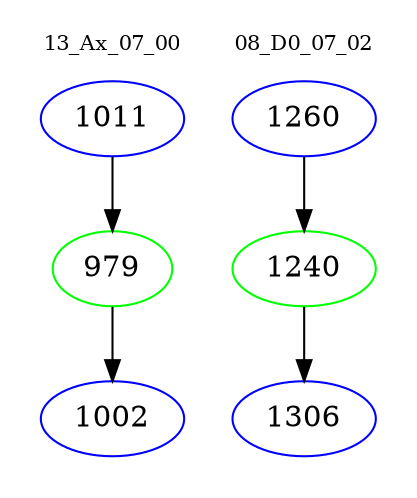 digraph{
subgraph cluster_0 {
color = white
label = "13_Ax_07_00";
fontsize=10;
T0_1011 [label="1011", color="blue"]
T0_1011 -> T0_979 [color="black"]
T0_979 [label="979", color="green"]
T0_979 -> T0_1002 [color="black"]
T0_1002 [label="1002", color="blue"]
}
subgraph cluster_1 {
color = white
label = "08_D0_07_02";
fontsize=10;
T1_1260 [label="1260", color="blue"]
T1_1260 -> T1_1240 [color="black"]
T1_1240 [label="1240", color="green"]
T1_1240 -> T1_1306 [color="black"]
T1_1306 [label="1306", color="blue"]
}
}
